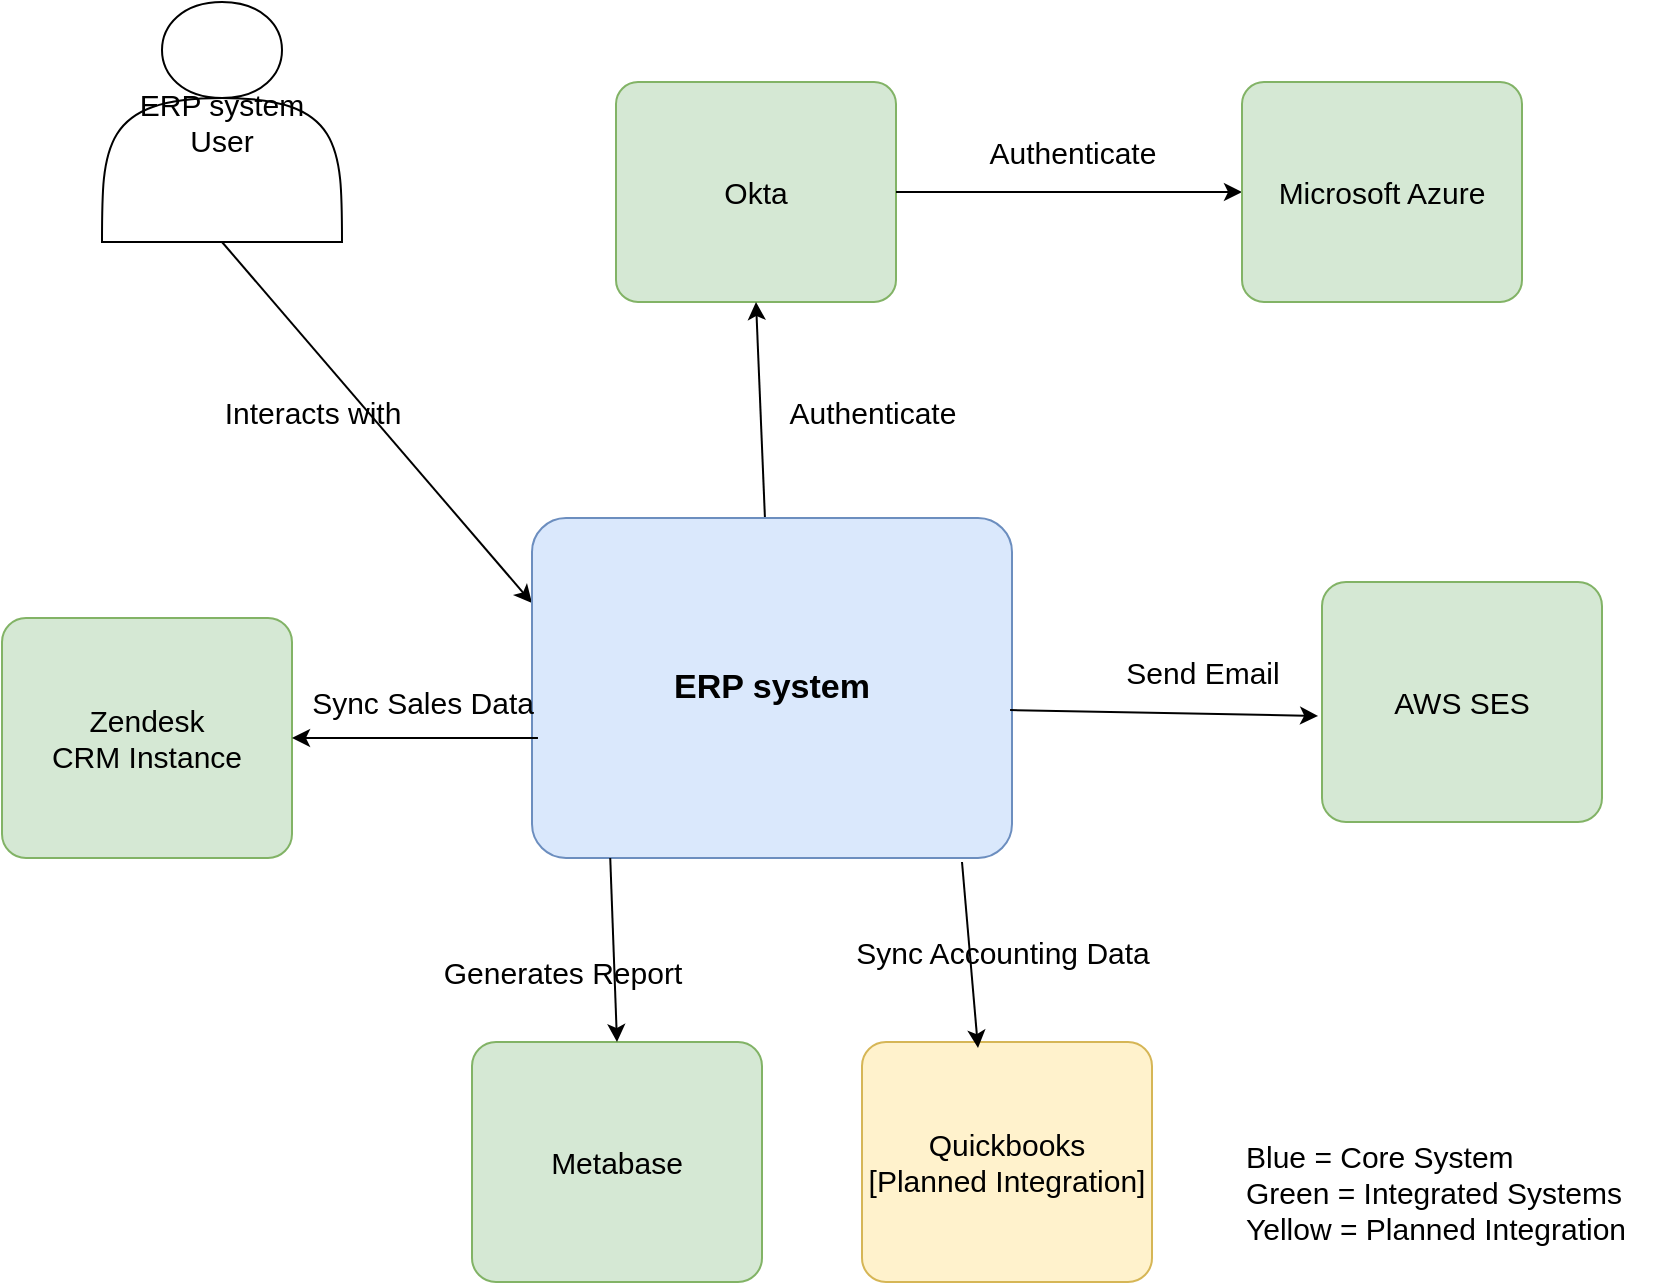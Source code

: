 <mxfile version="26.2.12">
  <diagram name="Page-1" id="Tn0-W0BO-X3-6ibZ85Y0">
    <mxGraphModel dx="1284" dy="777" grid="1" gridSize="10" guides="1" tooltips="1" connect="1" arrows="1" fold="1" page="1" pageScale="1" pageWidth="850" pageHeight="1100" math="0" shadow="0">
      <root>
        <mxCell id="0" />
        <mxCell id="1" parent="0" />
        <mxCell id="JfIftEVC0mZLQzLPFUyW-1" value="&lt;font style=&quot;font-size: 15px;&quot;&gt;ERP system User&lt;/font&gt;" style="shape=actor;whiteSpace=wrap;html=1;" vertex="1" parent="1">
          <mxGeometry x="60" y="90" width="120" height="120" as="geometry" />
        </mxCell>
        <mxCell id="JfIftEVC0mZLQzLPFUyW-2" value="&lt;font style=&quot;font-size: 15px;&quot;&gt;Okta&lt;/font&gt;" style="rounded=1;arcSize=10;whiteSpace=wrap;html=1;align=center;fillColor=#d5e8d4;strokeColor=#82b366;" vertex="1" parent="1">
          <mxGeometry x="317" y="130" width="140" height="110" as="geometry" />
        </mxCell>
        <mxCell id="JfIftEVC0mZLQzLPFUyW-6" value="&lt;font style=&quot;font-size: 15px;&quot;&gt;Zendesk&lt;/font&gt;&lt;div&gt;&lt;span style=&quot;font-size: 15px;&quot;&gt;CRM Instance&lt;/span&gt;&lt;/div&gt;" style="rounded=1;arcSize=10;whiteSpace=wrap;html=1;align=center;fillColor=#d5e8d4;strokeColor=#82b366;" vertex="1" parent="1">
          <mxGeometry x="10" y="398" width="145" height="120" as="geometry" />
        </mxCell>
        <mxCell id="JfIftEVC0mZLQzLPFUyW-8" value="&lt;span style=&quot;font-size: 15px;&quot;&gt;Authenticate&lt;/span&gt;" style="text;html=1;align=center;verticalAlign=middle;resizable=0;points=[];autosize=1;strokeColor=none;fillColor=none;" vertex="1" parent="1">
          <mxGeometry x="390" y="280" width="110" height="30" as="geometry" />
        </mxCell>
        <mxCell id="JfIftEVC0mZLQzLPFUyW-10" value="" style="endArrow=classic;html=1;rounded=0;entryX=0;entryY=0.5;entryDx=0;entryDy=0;exitX=1;exitY=0.5;exitDx=0;exitDy=0;" edge="1" parent="1" source="JfIftEVC0mZLQzLPFUyW-2" target="JfIftEVC0mZLQzLPFUyW-17">
          <mxGeometry width="50" height="50" relative="1" as="geometry">
            <mxPoint x="370" y="320" as="sourcePoint" />
            <mxPoint x="640" y="150" as="targetPoint" />
          </mxGeometry>
        </mxCell>
        <mxCell id="JfIftEVC0mZLQzLPFUyW-13" value="" style="endArrow=classic;html=1;rounded=0;entryX=0.5;entryY=1;entryDx=0;entryDy=0;" edge="1" parent="1" source="JfIftEVC0mZLQzLPFUyW-12" target="JfIftEVC0mZLQzLPFUyW-2">
          <mxGeometry width="50" height="50" relative="1" as="geometry">
            <mxPoint x="400" y="350" as="sourcePoint" />
            <mxPoint x="390" y="205" as="targetPoint" />
          </mxGeometry>
        </mxCell>
        <mxCell id="JfIftEVC0mZLQzLPFUyW-14" value="" style="endArrow=classic;html=1;rounded=0;exitX=0.5;exitY=1;exitDx=0;exitDy=0;entryX=0;entryY=0.25;entryDx=0;entryDy=0;" edge="1" parent="1" source="JfIftEVC0mZLQzLPFUyW-1" target="JfIftEVC0mZLQzLPFUyW-12">
          <mxGeometry width="50" height="50" relative="1" as="geometry">
            <mxPoint x="90" y="180" as="sourcePoint" />
            <mxPoint x="380" y="360" as="targetPoint" />
          </mxGeometry>
        </mxCell>
        <mxCell id="JfIftEVC0mZLQzLPFUyW-12" value="&lt;b style=&quot;&quot;&gt;&lt;font style=&quot;font-size: 17px;&quot;&gt;ERP system&lt;/font&gt;&lt;/b&gt;" style="rounded=1;arcSize=10;whiteSpace=wrap;html=1;align=center;fillColor=#dae8fc;strokeColor=#6c8ebf;" vertex="1" parent="1">
          <mxGeometry x="275" y="348" width="240" height="170" as="geometry" />
        </mxCell>
        <mxCell id="JfIftEVC0mZLQzLPFUyW-15" value="&lt;font style=&quot;font-size: 15px;&quot;&gt;Interacts with&lt;/font&gt;" style="text;html=1;align=center;verticalAlign=middle;resizable=0;points=[];autosize=1;strokeColor=none;fillColor=none;" vertex="1" parent="1">
          <mxGeometry x="110" y="280" width="110" height="30" as="geometry" />
        </mxCell>
        <mxCell id="JfIftEVC0mZLQzLPFUyW-16" value="&lt;span style=&quot;font-size: 15px;&quot;&gt;AWS SES&lt;/span&gt;" style="rounded=1;arcSize=10;whiteSpace=wrap;html=1;align=center;fillColor=#d5e8d4;strokeColor=#82b366;" vertex="1" parent="1">
          <mxGeometry x="670" y="380" width="140" height="120" as="geometry" />
        </mxCell>
        <mxCell id="JfIftEVC0mZLQzLPFUyW-17" value="&lt;font style=&quot;font-size: 15px;&quot;&gt;Microsoft Azure&lt;/font&gt;" style="rounded=1;arcSize=10;whiteSpace=wrap;html=1;align=center;fillColor=#d5e8d4;strokeColor=#82b366;" vertex="1" parent="1">
          <mxGeometry x="630" y="130" width="140" height="110" as="geometry" />
        </mxCell>
        <mxCell id="JfIftEVC0mZLQzLPFUyW-18" value="&lt;font style=&quot;font-size: 15px;&quot;&gt;Authenticate&lt;/font&gt;" style="text;html=1;align=center;verticalAlign=middle;resizable=0;points=[];autosize=1;strokeColor=none;fillColor=none;" vertex="1" parent="1">
          <mxGeometry x="490" y="150" width="110" height="30" as="geometry" />
        </mxCell>
        <mxCell id="JfIftEVC0mZLQzLPFUyW-20" value="" style="endArrow=classic;html=1;rounded=0;entryX=-0.014;entryY=0.558;entryDx=0;entryDy=0;entryPerimeter=0;exitX=0.996;exitY=0.565;exitDx=0;exitDy=0;exitPerimeter=0;" edge="1" parent="1" source="JfIftEVC0mZLQzLPFUyW-12" target="JfIftEVC0mZLQzLPFUyW-16">
          <mxGeometry width="50" height="50" relative="1" as="geometry">
            <mxPoint x="530" y="450" as="sourcePoint" />
            <mxPoint x="790" y="500" as="targetPoint" />
          </mxGeometry>
        </mxCell>
        <mxCell id="JfIftEVC0mZLQzLPFUyW-21" value="&lt;font style=&quot;font-size: 15px;&quot;&gt;Send Email&lt;/font&gt;" style="text;html=1;align=center;verticalAlign=middle;resizable=0;points=[];autosize=1;strokeColor=none;fillColor=none;" vertex="1" parent="1">
          <mxGeometry x="560" y="410" width="100" height="30" as="geometry" />
        </mxCell>
        <mxCell id="JfIftEVC0mZLQzLPFUyW-24" value="" style="endArrow=classic;html=1;rounded=0;entryX=1;entryY=0.5;entryDx=0;entryDy=0;exitX=0.946;exitY=1.1;exitDx=0;exitDy=0;exitPerimeter=0;" edge="1" parent="1" source="JfIftEVC0mZLQzLPFUyW-26" target="JfIftEVC0mZLQzLPFUyW-6">
          <mxGeometry width="50" height="50" relative="1" as="geometry">
            <mxPoint x="270" y="520" as="sourcePoint" />
            <mxPoint x="380" y="460" as="targetPoint" />
          </mxGeometry>
        </mxCell>
        <mxCell id="JfIftEVC0mZLQzLPFUyW-26" value="&lt;font style=&quot;font-size: 15px;&quot;&gt;Sync Sales Data&lt;/font&gt;" style="text;html=1;align=center;verticalAlign=middle;resizable=0;points=[];autosize=1;strokeColor=none;fillColor=none;" vertex="1" parent="1">
          <mxGeometry x="155" y="425" width="130" height="30" as="geometry" />
        </mxCell>
        <mxCell id="JfIftEVC0mZLQzLPFUyW-27" value="&lt;font style=&quot;font-size: 15px;&quot;&gt;Quickbooks&lt;/font&gt;&lt;div&gt;&lt;font style=&quot;font-size: 15px;&quot;&gt;[Planned Integration]&lt;/font&gt;&lt;/div&gt;" style="rounded=1;arcSize=10;whiteSpace=wrap;html=1;align=center;fillColor=#fff2cc;strokeColor=#d6b656;" vertex="1" parent="1">
          <mxGeometry x="440" y="610" width="145" height="120" as="geometry" />
        </mxCell>
        <mxCell id="JfIftEVC0mZLQzLPFUyW-28" value="" style="endArrow=classic;html=1;rounded=0;entryX=0.4;entryY=0.025;entryDx=0;entryDy=0;entryPerimeter=0;" edge="1" parent="1" target="JfIftEVC0mZLQzLPFUyW-27">
          <mxGeometry width="50" height="50" relative="1" as="geometry">
            <mxPoint x="490" y="520" as="sourcePoint" />
            <mxPoint x="380" y="450" as="targetPoint" />
          </mxGeometry>
        </mxCell>
        <mxCell id="JfIftEVC0mZLQzLPFUyW-29" value="&lt;font style=&quot;font-size: 15px;&quot;&gt;Sync Accounting Data&lt;/font&gt;" style="text;html=1;align=center;verticalAlign=middle;resizable=0;points=[];autosize=1;strokeColor=none;fillColor=none;" vertex="1" parent="1">
          <mxGeometry x="425" y="550" width="170" height="30" as="geometry" />
        </mxCell>
        <mxCell id="JfIftEVC0mZLQzLPFUyW-30" value="&lt;span style=&quot;font-size: 15px;&quot;&gt;Metabase&lt;/span&gt;" style="rounded=1;arcSize=10;whiteSpace=wrap;html=1;align=center;fillColor=#d5e8d4;strokeColor=#82b366;" vertex="1" parent="1">
          <mxGeometry x="245" y="610" width="145" height="120" as="geometry" />
        </mxCell>
        <mxCell id="JfIftEVC0mZLQzLPFUyW-31" value="" style="endArrow=classic;html=1;rounded=0;exitX=0.163;exitY=1;exitDx=0;exitDy=0;entryX=0.5;entryY=0;entryDx=0;entryDy=0;exitPerimeter=0;" edge="1" parent="1" source="JfIftEVC0mZLQzLPFUyW-12" target="JfIftEVC0mZLQzLPFUyW-30">
          <mxGeometry width="50" height="50" relative="1" as="geometry">
            <mxPoint x="330" y="500" as="sourcePoint" />
            <mxPoint x="380" y="450" as="targetPoint" />
          </mxGeometry>
        </mxCell>
        <mxCell id="JfIftEVC0mZLQzLPFUyW-32" value="&lt;font style=&quot;font-size: 15px;&quot;&gt;Generates Report&lt;/font&gt;" style="text;html=1;align=center;verticalAlign=middle;resizable=0;points=[];autosize=1;strokeColor=none;fillColor=none;" vertex="1" parent="1">
          <mxGeometry x="220" y="560" width="140" height="30" as="geometry" />
        </mxCell>
        <mxCell id="JfIftEVC0mZLQzLPFUyW-33" value="&lt;font style=&quot;font-size: 15px;&quot;&gt;Blue = Core System&lt;/font&gt;&lt;div&gt;&lt;font style=&quot;font-size: 15px;&quot;&gt;Green = Integrated Systems&lt;/font&gt;&lt;/div&gt;&lt;div&gt;&lt;font style=&quot;font-size: 15px;&quot;&gt;Yellow = Planned Integration&lt;/font&gt;&lt;/div&gt;" style="text;html=1;align=left;verticalAlign=middle;resizable=0;points=[];autosize=1;strokeColor=none;fillColor=none;" vertex="1" parent="1">
          <mxGeometry x="630" y="650" width="210" height="70" as="geometry" />
        </mxCell>
      </root>
    </mxGraphModel>
  </diagram>
</mxfile>
